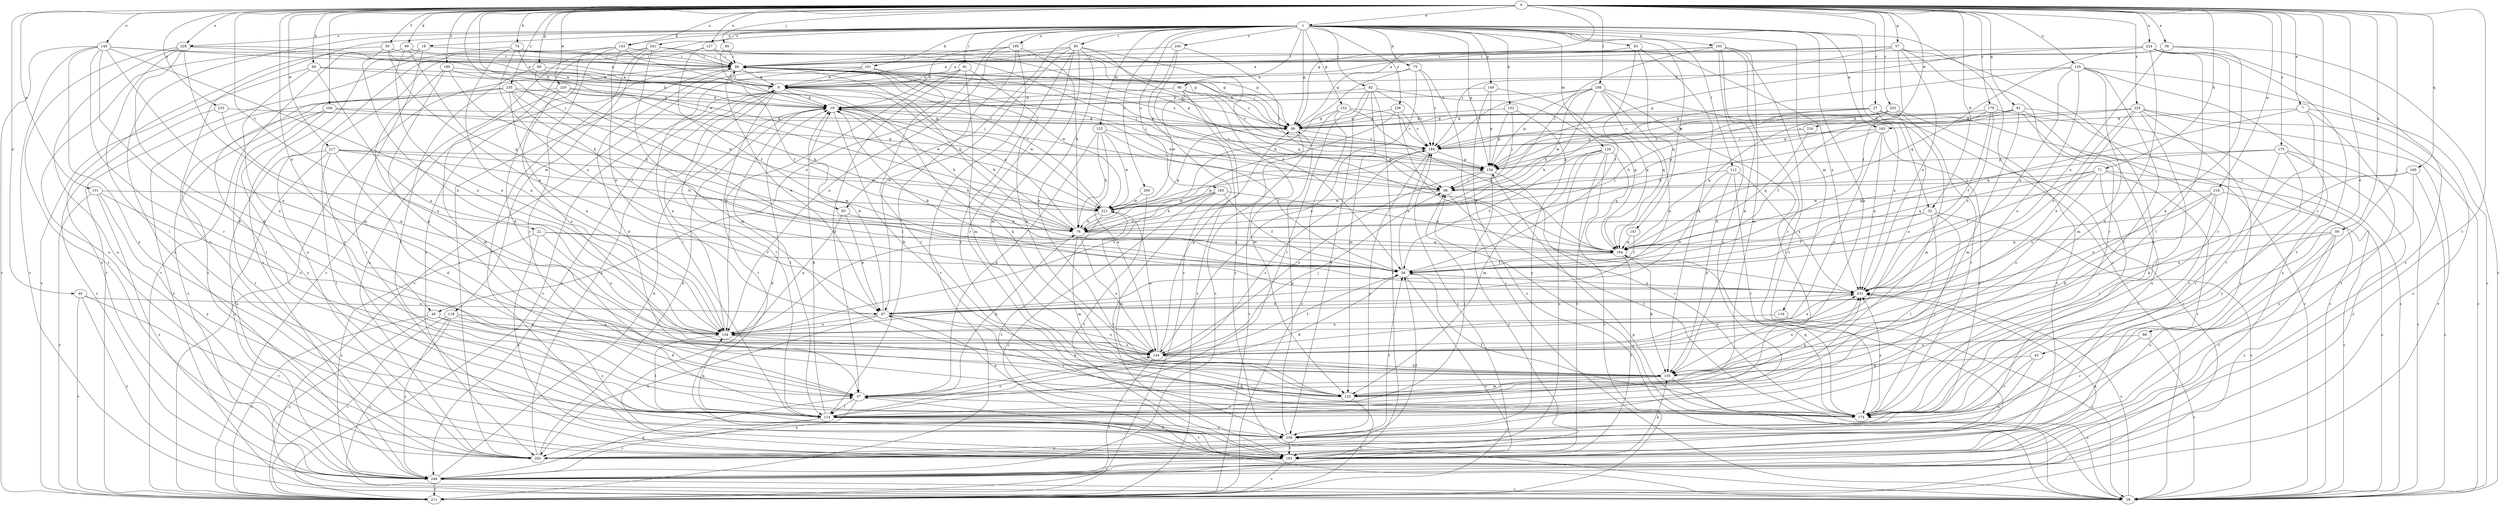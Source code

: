 strict digraph  {
0;
1;
7;
9;
18;
19;
22;
27;
28;
33;
37;
38;
40;
43;
46;
47;
50;
56;
57;
59;
60;
61;
66;
69;
71;
74;
75;
76;
80;
81;
82;
83;
85;
86;
88;
90;
93;
96;
99;
101;
102;
103;
105;
108;
112;
114;
116;
118;
120;
123;
125;
127;
131;
134;
135;
140;
143;
144;
147;
149;
152;
154;
160;
163;
164;
166;
174;
175;
179;
180;
183;
184;
193;
195;
200;
202;
203;
211;
216;
217;
218;
220;
221;
224;
225;
228;
231;
233;
235;
238;
239;
240;
241;
249;
0 -> 1  [label=a];
0 -> 7  [label=a];
0 -> 22  [label=c];
0 -> 27  [label=c];
0 -> 33  [label=d];
0 -> 38  [label=e];
0 -> 40  [label=e];
0 -> 43  [label=e];
0 -> 46  [label=e];
0 -> 50  [label=f];
0 -> 57  [label=g];
0 -> 59  [label=g];
0 -> 60  [label=g];
0 -> 61  [label=g];
0 -> 66  [label=g];
0 -> 69  [label=h];
0 -> 71  [label=h];
0 -> 74  [label=h];
0 -> 88  [label=j];
0 -> 90  [label=j];
0 -> 93  [label=j];
0 -> 99  [label=k];
0 -> 108  [label=l];
0 -> 127  [label=n];
0 -> 131  [label=n];
0 -> 135  [label=o];
0 -> 140  [label=o];
0 -> 143  [label=o];
0 -> 160  [label=q];
0 -> 166  [label=r];
0 -> 174  [label=r];
0 -> 175  [label=s];
0 -> 179  [label=s];
0 -> 180  [label=s];
0 -> 193  [label=t];
0 -> 203  [label=v];
0 -> 216  [label=w];
0 -> 217  [label=w];
0 -> 218  [label=w];
0 -> 220  [label=w];
0 -> 221  [label=w];
0 -> 224  [label=x];
0 -> 225  [label=x];
0 -> 228  [label=x];
0 -> 233  [label=y];
0 -> 235  [label=y];
1 -> 18  [label=b];
1 -> 28  [label=c];
1 -> 33  [label=d];
1 -> 46  [label=e];
1 -> 66  [label=g];
1 -> 75  [label=h];
1 -> 80  [label=i];
1 -> 81  [label=i];
1 -> 82  [label=i];
1 -> 83  [label=i];
1 -> 85  [label=i];
1 -> 93  [label=j];
1 -> 101  [label=k];
1 -> 102  [label=k];
1 -> 103  [label=k];
1 -> 105  [label=k];
1 -> 112  [label=l];
1 -> 116  [label=m];
1 -> 118  [label=m];
1 -> 120  [label=m];
1 -> 123  [label=m];
1 -> 143  [label=o];
1 -> 147  [label=p];
1 -> 149  [label=p];
1 -> 152  [label=p];
1 -> 154  [label=p];
1 -> 163  [label=q];
1 -> 183  [label=s];
1 -> 195  [label=u];
1 -> 200  [label=u];
1 -> 202  [label=u];
1 -> 228  [label=x];
1 -> 238  [label=y];
1 -> 240  [label=z];
1 -> 241  [label=z];
1 -> 249  [label=z];
7 -> 163  [label=q];
7 -> 164  [label=q];
7 -> 174  [label=r];
7 -> 193  [label=t];
7 -> 249  [label=z];
9 -> 19  [label=b];
9 -> 86  [label=i];
9 -> 105  [label=k];
9 -> 114  [label=l];
9 -> 193  [label=t];
9 -> 211  [label=v];
9 -> 221  [label=w];
9 -> 249  [label=z];
18 -> 86  [label=i];
18 -> 193  [label=t];
18 -> 211  [label=v];
18 -> 249  [label=z];
19 -> 66  [label=g];
19 -> 76  [label=h];
19 -> 105  [label=k];
19 -> 114  [label=l];
22 -> 56  [label=f];
22 -> 134  [label=n];
22 -> 164  [label=q];
22 -> 193  [label=t];
22 -> 249  [label=z];
27 -> 28  [label=c];
27 -> 66  [label=g];
27 -> 76  [label=h];
27 -> 125  [label=m];
27 -> 184  [label=s];
27 -> 211  [label=v];
28 -> 96  [label=j];
28 -> 154  [label=p];
28 -> 231  [label=x];
33 -> 28  [label=c];
33 -> 56  [label=f];
33 -> 76  [label=h];
33 -> 114  [label=l];
33 -> 174  [label=r];
37 -> 76  [label=h];
37 -> 114  [label=l];
37 -> 174  [label=r];
37 -> 184  [label=s];
37 -> 202  [label=u];
38 -> 9  [label=a];
38 -> 28  [label=c];
38 -> 86  [label=i];
38 -> 105  [label=k];
38 -> 231  [label=x];
40 -> 47  [label=e];
40 -> 193  [label=t];
40 -> 211  [label=v];
40 -> 249  [label=z];
43 -> 105  [label=k];
43 -> 174  [label=r];
43 -> 202  [label=u];
46 -> 28  [label=c];
46 -> 134  [label=n];
46 -> 211  [label=v];
46 -> 239  [label=y];
47 -> 19  [label=b];
47 -> 134  [label=n];
47 -> 144  [label=o];
47 -> 174  [label=r];
47 -> 202  [label=u];
50 -> 9  [label=a];
50 -> 47  [label=e];
50 -> 86  [label=i];
50 -> 134  [label=n];
50 -> 202  [label=u];
56 -> 19  [label=b];
56 -> 37  [label=d];
56 -> 184  [label=s];
56 -> 211  [label=v];
56 -> 231  [label=x];
57 -> 9  [label=a];
57 -> 56  [label=f];
57 -> 86  [label=i];
57 -> 174  [label=r];
57 -> 184  [label=s];
57 -> 231  [label=x];
57 -> 239  [label=y];
59 -> 164  [label=q];
59 -> 193  [label=t];
59 -> 202  [label=u];
59 -> 231  [label=x];
59 -> 249  [label=z];
60 -> 9  [label=a];
60 -> 56  [label=f];
60 -> 66  [label=g];
60 -> 114  [label=l];
61 -> 28  [label=c];
61 -> 66  [label=g];
61 -> 125  [label=m];
61 -> 154  [label=p];
61 -> 184  [label=s];
61 -> 193  [label=t];
61 -> 202  [label=u];
66 -> 86  [label=i];
66 -> 184  [label=s];
66 -> 211  [label=v];
69 -> 9  [label=a];
69 -> 19  [label=b];
69 -> 134  [label=n];
69 -> 144  [label=o];
69 -> 211  [label=v];
71 -> 28  [label=c];
71 -> 56  [label=f];
71 -> 96  [label=j];
71 -> 114  [label=l];
71 -> 144  [label=o];
71 -> 164  [label=q];
71 -> 193  [label=t];
74 -> 19  [label=b];
74 -> 66  [label=g];
74 -> 86  [label=i];
74 -> 134  [label=n];
74 -> 211  [label=v];
74 -> 231  [label=x];
75 -> 9  [label=a];
75 -> 28  [label=c];
75 -> 76  [label=h];
75 -> 144  [label=o];
75 -> 184  [label=s];
76 -> 9  [label=a];
76 -> 19  [label=b];
76 -> 66  [label=g];
76 -> 125  [label=m];
76 -> 144  [label=o];
76 -> 164  [label=q];
80 -> 19  [label=b];
80 -> 125  [label=m];
80 -> 184  [label=s];
80 -> 211  [label=v];
80 -> 221  [label=w];
81 -> 9  [label=a];
81 -> 37  [label=d];
81 -> 105  [label=k];
81 -> 125  [label=m];
81 -> 134  [label=n];
82 -> 19  [label=b];
82 -> 114  [label=l];
82 -> 125  [label=m];
82 -> 164  [label=q];
82 -> 184  [label=s];
82 -> 193  [label=t];
82 -> 239  [label=y];
83 -> 9  [label=a];
83 -> 56  [label=f];
83 -> 86  [label=i];
83 -> 105  [label=k];
83 -> 164  [label=q];
83 -> 231  [label=x];
85 -> 9  [label=a];
85 -> 47  [label=e];
85 -> 56  [label=f];
85 -> 86  [label=i];
85 -> 125  [label=m];
85 -> 144  [label=o];
85 -> 164  [label=q];
85 -> 174  [label=r];
85 -> 239  [label=y];
86 -> 9  [label=a];
86 -> 37  [label=d];
86 -> 47  [label=e];
86 -> 76  [label=h];
86 -> 96  [label=j];
86 -> 154  [label=p];
86 -> 184  [label=s];
86 -> 202  [label=u];
86 -> 211  [label=v];
86 -> 221  [label=w];
88 -> 28  [label=c];
88 -> 144  [label=o];
88 -> 174  [label=r];
90 -> 19  [label=b];
90 -> 86  [label=i];
93 -> 47  [label=e];
93 -> 76  [label=h];
93 -> 134  [label=n];
96 -> 19  [label=b];
96 -> 174  [label=r];
96 -> 221  [label=w];
99 -> 66  [label=g];
99 -> 86  [label=i];
99 -> 134  [label=n];
99 -> 164  [label=q];
99 -> 249  [label=z];
101 -> 9  [label=a];
101 -> 114  [label=l];
101 -> 174  [label=r];
101 -> 184  [label=s];
101 -> 211  [label=v];
102 -> 66  [label=g];
102 -> 96  [label=j];
102 -> 154  [label=p];
102 -> 239  [label=y];
103 -> 66  [label=g];
103 -> 86  [label=i];
103 -> 96  [label=j];
103 -> 105  [label=k];
103 -> 125  [label=m];
103 -> 174  [label=r];
103 -> 193  [label=t];
103 -> 239  [label=y];
105 -> 28  [label=c];
105 -> 37  [label=d];
105 -> 125  [label=m];
105 -> 231  [label=x];
108 -> 19  [label=b];
108 -> 76  [label=h];
108 -> 114  [label=l];
108 -> 134  [label=n];
108 -> 154  [label=p];
108 -> 164  [label=q];
108 -> 184  [label=s];
108 -> 221  [label=w];
108 -> 231  [label=x];
112 -> 47  [label=e];
112 -> 96  [label=j];
112 -> 105  [label=k];
112 -> 174  [label=r];
112 -> 231  [label=x];
114 -> 19  [label=b];
114 -> 96  [label=j];
114 -> 134  [label=n];
114 -> 144  [label=o];
114 -> 193  [label=t];
114 -> 239  [label=y];
114 -> 249  [label=z];
116 -> 28  [label=c];
116 -> 134  [label=n];
118 -> 28  [label=c];
118 -> 37  [label=d];
118 -> 134  [label=n];
118 -> 211  [label=v];
118 -> 249  [label=z];
120 -> 56  [label=f];
120 -> 125  [label=m];
120 -> 154  [label=p];
120 -> 164  [label=q];
120 -> 193  [label=t];
120 -> 202  [label=u];
120 -> 211  [label=v];
123 -> 37  [label=d];
123 -> 56  [label=f];
123 -> 76  [label=h];
123 -> 144  [label=o];
123 -> 184  [label=s];
123 -> 221  [label=w];
125 -> 211  [label=v];
125 -> 231  [label=x];
127 -> 56  [label=f];
127 -> 86  [label=i];
127 -> 96  [label=j];
127 -> 154  [label=p];
127 -> 239  [label=y];
131 -> 144  [label=o];
131 -> 211  [label=v];
131 -> 221  [label=w];
131 -> 239  [label=y];
131 -> 249  [label=z];
134 -> 9  [label=a];
134 -> 105  [label=k];
134 -> 114  [label=l];
134 -> 144  [label=o];
134 -> 184  [label=s];
134 -> 231  [label=x];
135 -> 9  [label=a];
135 -> 28  [label=c];
135 -> 114  [label=l];
135 -> 125  [label=m];
135 -> 144  [label=o];
135 -> 154  [label=p];
135 -> 231  [label=x];
135 -> 249  [label=z];
140 -> 28  [label=c];
140 -> 37  [label=d];
140 -> 66  [label=g];
140 -> 86  [label=i];
140 -> 134  [label=n];
140 -> 144  [label=o];
140 -> 174  [label=r];
140 -> 211  [label=v];
140 -> 239  [label=y];
143 -> 37  [label=d];
143 -> 47  [label=e];
143 -> 56  [label=f];
143 -> 86  [label=i];
143 -> 174  [label=r];
143 -> 202  [label=u];
144 -> 56  [label=f];
144 -> 66  [label=g];
144 -> 96  [label=j];
144 -> 105  [label=k];
144 -> 211  [label=v];
144 -> 221  [label=w];
144 -> 231  [label=x];
147 -> 56  [label=f];
147 -> 164  [label=q];
149 -> 19  [label=b];
149 -> 28  [label=c];
149 -> 154  [label=p];
149 -> 164  [label=q];
152 -> 66  [label=g];
152 -> 164  [label=q];
152 -> 184  [label=s];
152 -> 211  [label=v];
152 -> 249  [label=z];
154 -> 96  [label=j];
154 -> 144  [label=o];
154 -> 174  [label=r];
154 -> 249  [label=z];
160 -> 28  [label=c];
160 -> 96  [label=j];
160 -> 105  [label=k];
160 -> 239  [label=y];
163 -> 76  [label=h];
163 -> 144  [label=o];
163 -> 184  [label=s];
163 -> 231  [label=x];
163 -> 239  [label=y];
164 -> 56  [label=f];
164 -> 105  [label=k];
164 -> 193  [label=t];
166 -> 66  [label=g];
166 -> 154  [label=p];
166 -> 193  [label=t];
166 -> 239  [label=y];
166 -> 249  [label=z];
174 -> 47  [label=e];
174 -> 56  [label=f];
174 -> 164  [label=q];
174 -> 231  [label=x];
175 -> 28  [label=c];
175 -> 154  [label=p];
175 -> 164  [label=q];
175 -> 174  [label=r];
175 -> 239  [label=y];
175 -> 249  [label=z];
179 -> 28  [label=c];
179 -> 56  [label=f];
179 -> 66  [label=g];
179 -> 221  [label=w];
179 -> 231  [label=x];
180 -> 9  [label=a];
180 -> 76  [label=h];
180 -> 96  [label=j];
180 -> 105  [label=k];
180 -> 144  [label=o];
183 -> 28  [label=c];
183 -> 56  [label=f];
183 -> 76  [label=h];
183 -> 164  [label=q];
183 -> 193  [label=t];
183 -> 221  [label=w];
184 -> 154  [label=p];
184 -> 239  [label=y];
193 -> 19  [label=b];
193 -> 37  [label=d];
193 -> 105  [label=k];
193 -> 184  [label=s];
193 -> 211  [label=v];
193 -> 249  [label=z];
195 -> 19  [label=b];
195 -> 76  [label=h];
195 -> 86  [label=i];
195 -> 114  [label=l];
195 -> 134  [label=n];
195 -> 211  [label=v];
200 -> 193  [label=t];
200 -> 221  [label=w];
202 -> 9  [label=a];
202 -> 19  [label=b];
202 -> 56  [label=f];
202 -> 86  [label=i];
203 -> 56  [label=f];
203 -> 66  [label=g];
203 -> 76  [label=h];
203 -> 144  [label=o];
203 -> 154  [label=p];
203 -> 164  [label=q];
203 -> 174  [label=r];
203 -> 193  [label=t];
216 -> 164  [label=q];
216 -> 184  [label=s];
217 -> 37  [label=d];
217 -> 76  [label=h];
217 -> 114  [label=l];
217 -> 154  [label=p];
217 -> 202  [label=u];
217 -> 221  [label=w];
217 -> 249  [label=z];
218 -> 28  [label=c];
218 -> 47  [label=e];
218 -> 105  [label=k];
218 -> 174  [label=r];
218 -> 221  [label=w];
218 -> 231  [label=x];
220 -> 19  [label=b];
220 -> 28  [label=c];
220 -> 76  [label=h];
220 -> 125  [label=m];
220 -> 144  [label=o];
220 -> 221  [label=w];
221 -> 76  [label=h];
221 -> 86  [label=i];
221 -> 125  [label=m];
221 -> 154  [label=p];
221 -> 193  [label=t];
224 -> 37  [label=d];
224 -> 86  [label=i];
224 -> 114  [label=l];
224 -> 154  [label=p];
224 -> 164  [label=q];
224 -> 174  [label=r];
224 -> 193  [label=t];
224 -> 249  [label=z];
225 -> 28  [label=c];
225 -> 47  [label=e];
225 -> 66  [label=g];
225 -> 174  [label=r];
225 -> 184  [label=s];
225 -> 202  [label=u];
225 -> 211  [label=v];
225 -> 231  [label=x];
228 -> 9  [label=a];
228 -> 37  [label=d];
228 -> 86  [label=i];
228 -> 114  [label=l];
228 -> 125  [label=m];
228 -> 202  [label=u];
228 -> 249  [label=z];
231 -> 19  [label=b];
231 -> 47  [label=e];
233 -> 66  [label=g];
233 -> 134  [label=n];
233 -> 249  [label=z];
235 -> 19  [label=b];
235 -> 56  [label=f];
235 -> 76  [label=h];
235 -> 114  [label=l];
235 -> 134  [label=n];
235 -> 193  [label=t];
235 -> 221  [label=w];
238 -> 66  [label=g];
238 -> 134  [label=n];
238 -> 184  [label=s];
238 -> 231  [label=x];
239 -> 56  [label=f];
239 -> 66  [label=g];
239 -> 193  [label=t];
239 -> 202  [label=u];
240 -> 28  [label=c];
240 -> 86  [label=i];
240 -> 96  [label=j];
240 -> 211  [label=v];
241 -> 66  [label=g];
241 -> 86  [label=i];
241 -> 125  [label=m];
241 -> 193  [label=t];
241 -> 202  [label=u];
241 -> 211  [label=v];
249 -> 19  [label=b];
249 -> 28  [label=c];
249 -> 37  [label=d];
249 -> 211  [label=v];
249 -> 231  [label=x];
}
